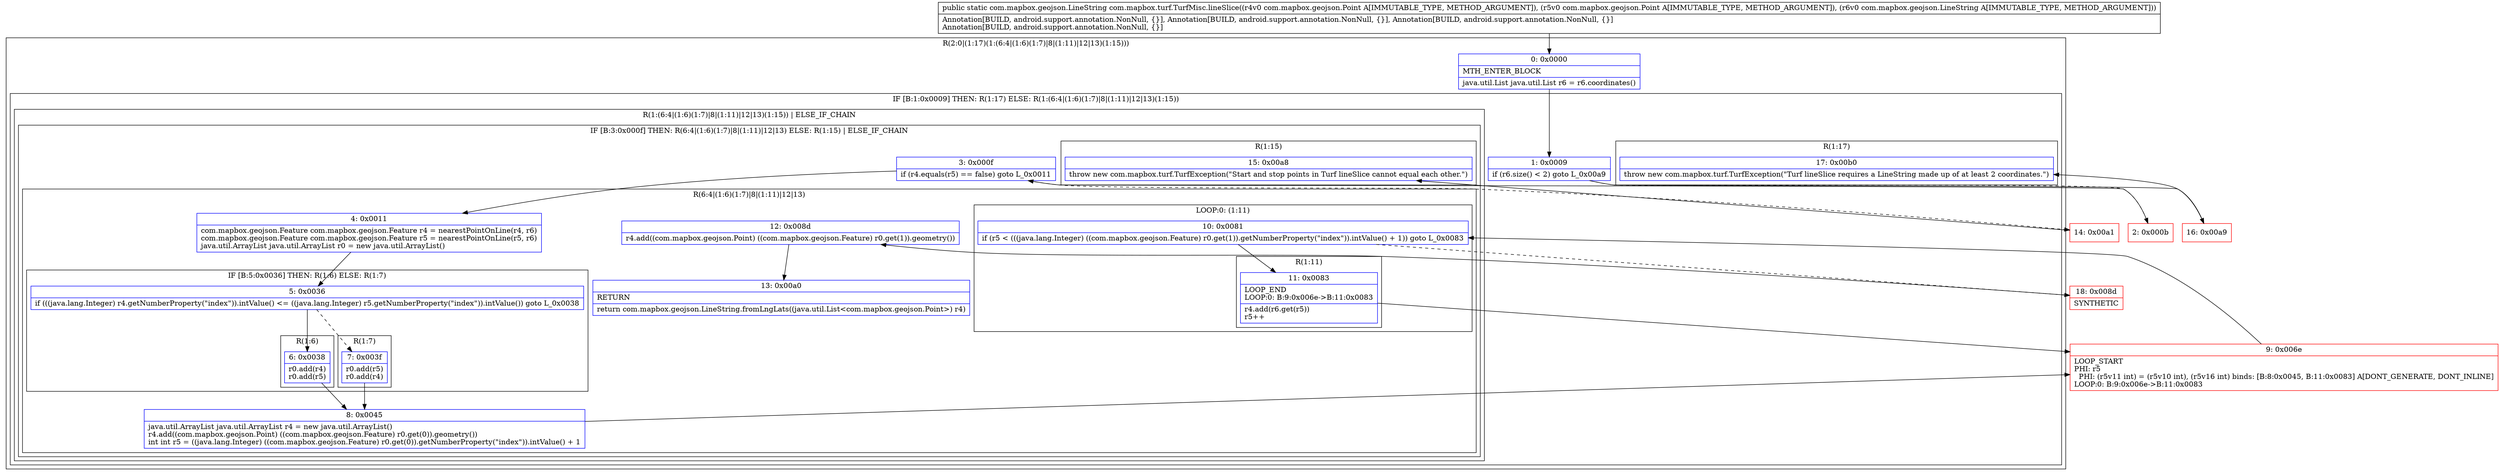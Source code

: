digraph "CFG forcom.mapbox.turf.TurfMisc.lineSlice(Lcom\/mapbox\/geojson\/Point;Lcom\/mapbox\/geojson\/Point;Lcom\/mapbox\/geojson\/LineString;)Lcom\/mapbox\/geojson\/LineString;" {
subgraph cluster_Region_1790953392 {
label = "R(2:0|(1:17)(1:(6:4|(1:6)(1:7)|8|(1:11)|12|13)(1:15)))";
node [shape=record,color=blue];
Node_0 [shape=record,label="{0\:\ 0x0000|MTH_ENTER_BLOCK\l|java.util.List java.util.List r6 = r6.coordinates()\l}"];
subgraph cluster_IfRegion_489138270 {
label = "IF [B:1:0x0009] THEN: R(1:17) ELSE: R(1:(6:4|(1:6)(1:7)|8|(1:11)|12|13)(1:15))";
node [shape=record,color=blue];
Node_1 [shape=record,label="{1\:\ 0x0009|if (r6.size() \< 2) goto L_0x00a9\l}"];
subgraph cluster_Region_1895841013 {
label = "R(1:17)";
node [shape=record,color=blue];
Node_17 [shape=record,label="{17\:\ 0x00b0|throw new com.mapbox.turf.TurfException(\"Turf lineSlice requires a LineString made up of at least 2 coordinates.\")\l}"];
}
subgraph cluster_Region_403656388 {
label = "R(1:(6:4|(1:6)(1:7)|8|(1:11)|12|13)(1:15)) | ELSE_IF_CHAIN\l";
node [shape=record,color=blue];
subgraph cluster_IfRegion_781950370 {
label = "IF [B:3:0x000f] THEN: R(6:4|(1:6)(1:7)|8|(1:11)|12|13) ELSE: R(1:15) | ELSE_IF_CHAIN\l";
node [shape=record,color=blue];
Node_3 [shape=record,label="{3\:\ 0x000f|if (r4.equals(r5) == false) goto L_0x0011\l}"];
subgraph cluster_Region_375219492 {
label = "R(6:4|(1:6)(1:7)|8|(1:11)|12|13)";
node [shape=record,color=blue];
Node_4 [shape=record,label="{4\:\ 0x0011|com.mapbox.geojson.Feature com.mapbox.geojson.Feature r4 = nearestPointOnLine(r4, r6)\lcom.mapbox.geojson.Feature com.mapbox.geojson.Feature r5 = nearestPointOnLine(r5, r6)\ljava.util.ArrayList java.util.ArrayList r0 = new java.util.ArrayList()\l}"];
subgraph cluster_IfRegion_1627758558 {
label = "IF [B:5:0x0036] THEN: R(1:6) ELSE: R(1:7)";
node [shape=record,color=blue];
Node_5 [shape=record,label="{5\:\ 0x0036|if (((java.lang.Integer) r4.getNumberProperty(\"index\")).intValue() \<= ((java.lang.Integer) r5.getNumberProperty(\"index\")).intValue()) goto L_0x0038\l}"];
subgraph cluster_Region_1094758136 {
label = "R(1:6)";
node [shape=record,color=blue];
Node_6 [shape=record,label="{6\:\ 0x0038|r0.add(r4)\lr0.add(r5)\l}"];
}
subgraph cluster_Region_1019844529 {
label = "R(1:7)";
node [shape=record,color=blue];
Node_7 [shape=record,label="{7\:\ 0x003f|r0.add(r5)\lr0.add(r4)\l}"];
}
}
Node_8 [shape=record,label="{8\:\ 0x0045|java.util.ArrayList java.util.ArrayList r4 = new java.util.ArrayList()\lr4.add((com.mapbox.geojson.Point) ((com.mapbox.geojson.Feature) r0.get(0)).geometry())\lint int r5 = ((java.lang.Integer) ((com.mapbox.geojson.Feature) r0.get(0)).getNumberProperty(\"index\")).intValue() + 1\l}"];
subgraph cluster_LoopRegion_1393638207 {
label = "LOOP:0: (1:11)";
node [shape=record,color=blue];
Node_10 [shape=record,label="{10\:\ 0x0081|if (r5 \< (((java.lang.Integer) ((com.mapbox.geojson.Feature) r0.get(1)).getNumberProperty(\"index\")).intValue() + 1)) goto L_0x0083\l}"];
subgraph cluster_Region_1972589723 {
label = "R(1:11)";
node [shape=record,color=blue];
Node_11 [shape=record,label="{11\:\ 0x0083|LOOP_END\lLOOP:0: B:9:0x006e\-\>B:11:0x0083\l|r4.add(r6.get(r5))\lr5++\l}"];
}
}
Node_12 [shape=record,label="{12\:\ 0x008d|r4.add((com.mapbox.geojson.Point) ((com.mapbox.geojson.Feature) r0.get(1)).geometry())\l}"];
Node_13 [shape=record,label="{13\:\ 0x00a0|RETURN\l|return com.mapbox.geojson.LineString.fromLngLats((java.util.List\<com.mapbox.geojson.Point\>) r4)\l}"];
}
subgraph cluster_Region_1233650314 {
label = "R(1:15)";
node [shape=record,color=blue];
Node_15 [shape=record,label="{15\:\ 0x00a8|throw new com.mapbox.turf.TurfException(\"Start and stop points in Turf lineSlice cannot equal each other.\")\l}"];
}
}
}
}
}
Node_2 [shape=record,color=red,label="{2\:\ 0x000b}"];
Node_9 [shape=record,color=red,label="{9\:\ 0x006e|LOOP_START\lPHI: r5 \l  PHI: (r5v11 int) = (r5v10 int), (r5v16 int) binds: [B:8:0x0045, B:11:0x0083] A[DONT_GENERATE, DONT_INLINE]\lLOOP:0: B:9:0x006e\-\>B:11:0x0083\l}"];
Node_14 [shape=record,color=red,label="{14\:\ 0x00a1}"];
Node_16 [shape=record,color=red,label="{16\:\ 0x00a9}"];
Node_18 [shape=record,color=red,label="{18\:\ 0x008d|SYNTHETIC\l}"];
MethodNode[shape=record,label="{public static com.mapbox.geojson.LineString com.mapbox.turf.TurfMisc.lineSlice((r4v0 com.mapbox.geojson.Point A[IMMUTABLE_TYPE, METHOD_ARGUMENT]), (r5v0 com.mapbox.geojson.Point A[IMMUTABLE_TYPE, METHOD_ARGUMENT]), (r6v0 com.mapbox.geojson.LineString A[IMMUTABLE_TYPE, METHOD_ARGUMENT]))  | Annotation[BUILD, android.support.annotation.NonNull, \{\}], Annotation[BUILD, android.support.annotation.NonNull, \{\}], Annotation[BUILD, android.support.annotation.NonNull, \{\}]\lAnnotation[BUILD, android.support.annotation.NonNull, \{\}]\l}"];
MethodNode -> Node_0;
Node_0 -> Node_1;
Node_1 -> Node_2[style=dashed];
Node_1 -> Node_16;
Node_3 -> Node_4;
Node_3 -> Node_14[style=dashed];
Node_4 -> Node_5;
Node_5 -> Node_6;
Node_5 -> Node_7[style=dashed];
Node_6 -> Node_8;
Node_7 -> Node_8;
Node_8 -> Node_9;
Node_10 -> Node_11;
Node_10 -> Node_18[style=dashed];
Node_11 -> Node_9;
Node_12 -> Node_13;
Node_2 -> Node_3;
Node_9 -> Node_10;
Node_14 -> Node_15;
Node_16 -> Node_17;
Node_18 -> Node_12;
}

